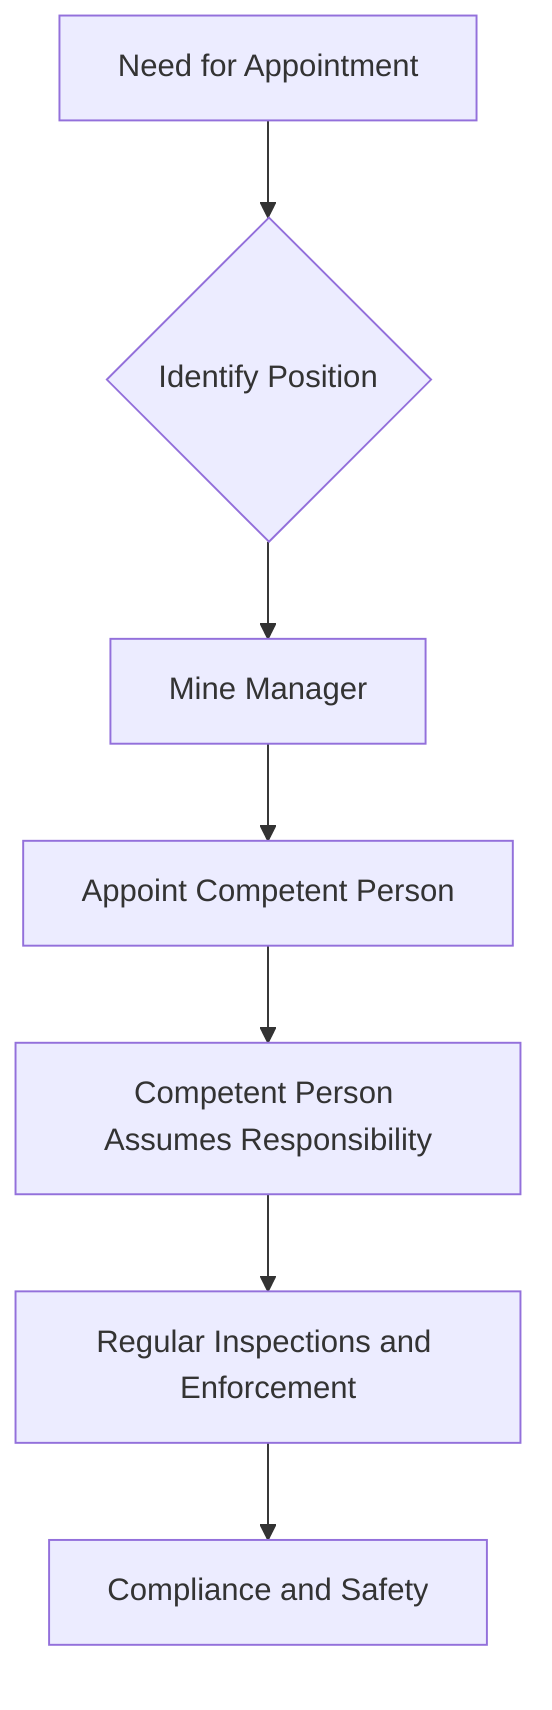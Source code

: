 graph TD
    A[Need for Appointment] --> B{Identify Position}
    B --> C[Mine Manager]
    C --> D[Appoint Competent Person]
    D --> E[Competent Person Assumes Responsibility]
    E --> F[Regular Inspections and Enforcement]
    F --> G[Compliance and Safety]